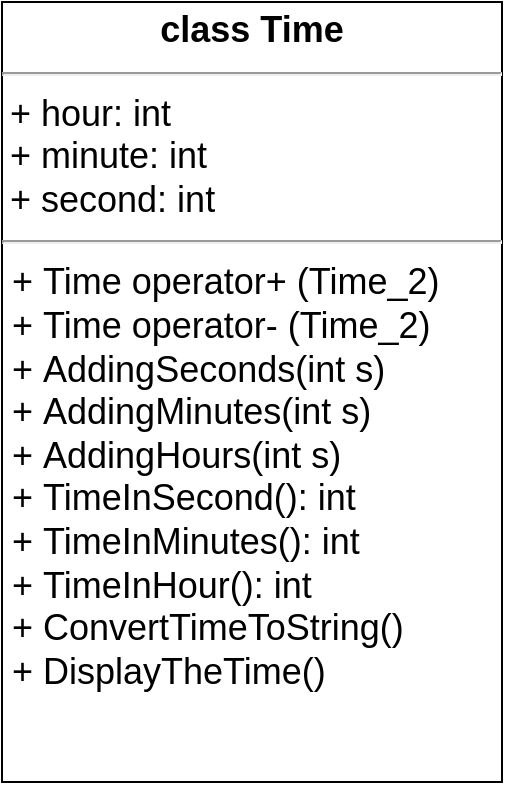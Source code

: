 <mxfile version="12.4.2" type="device" pages="1"><diagram name="Page-1" id="c4acf3e9-155e-7222-9cf6-157b1a14988f"><mxGraphModel dx="768" dy="455" grid="1" gridSize="10" guides="1" tooltips="1" connect="1" arrows="1" fold="1" page="1" pageScale="1" pageWidth="850" pageHeight="1100" background="#ffffff" math="0" shadow="0"><root><mxCell id="0"/><mxCell id="1" parent="0"/><mxCell id="va035t-1C89z9MJvP2gj-1" value="&lt;p style=&quot;margin: 4px 0px 0px; text-align: center; font-size: 18px;&quot;&gt;&lt;b style=&quot;font-size: 18px;&quot;&gt;class Time&lt;/b&gt;&lt;/p&gt;&lt;hr style=&quot;font-size: 18px;&quot;&gt;&lt;p style=&quot;margin: 0px 0px 0px 4px; font-size: 18px;&quot;&gt;+ hour: int&lt;/p&gt;&lt;p style=&quot;margin: 0px 0px 0px 4px; font-size: 18px;&quot;&gt;+ minute: int&lt;br style=&quot;font-size: 18px;&quot;&gt;&lt;/p&gt;&lt;p style=&quot;margin: 0px 0px 0px 4px; font-size: 18px;&quot;&gt;+ second: int&lt;br style=&quot;font-size: 18px;&quot;&gt;&lt;/p&gt;&lt;hr style=&quot;font-size: 18px;&quot;&gt;&lt;p style=&quot;margin: 0px 0px 0px 4px; font-size: 18px;&quot;&gt;&lt;/p&gt;&amp;nbsp;+&amp;nbsp;&lt;span style=&quot;font-size: 18px;&quot;&gt;Time operator+ (Time_2)&lt;/span&gt;&lt;br style=&quot;font-size: 18px;&quot;&gt;&amp;nbsp;+&amp;nbsp;&lt;span style=&quot;font-size: 18px;&quot;&gt;Time operator- (Time_2)&lt;/span&gt;&lt;br style=&quot;font-size: 18px;&quot;&gt;&amp;nbsp;+&amp;nbsp;&lt;span style=&quot;font-size: 18px;&quot;&gt;AddingSeconds(int s)&lt;/span&gt;&lt;br style=&quot;font-size: 18px;&quot;&gt;&amp;nbsp;+&amp;nbsp;&lt;span style=&quot;font-size: 18px;&quot;&gt;AddingMinutes(int s)&lt;/span&gt;&lt;br style=&quot;font-size: 18px;&quot;&gt;&amp;nbsp;+&amp;nbsp;&lt;span style=&quot;font-size: 18px;&quot;&gt;AddingHours(int s)&lt;/span&gt;&lt;br style=&quot;font-size: 18px;&quot;&gt;&amp;nbsp;+&amp;nbsp;&lt;span style=&quot;font-size: 18px;&quot;&gt;TimeInSecond()&lt;/span&gt;: int&lt;br style=&quot;font-size: 18px;&quot;&gt;&amp;nbsp;+&amp;nbsp;&lt;span style=&quot;font-size: 18px;&quot;&gt;TimeInMinutes()&lt;/span&gt;: int&lt;br style=&quot;font-size: 18px;&quot;&gt;&amp;nbsp;+&amp;nbsp;&lt;span style=&quot;font-size: 18px;&quot;&gt;TimeInHour()&lt;/span&gt;: int&lt;br style=&quot;font-size: 18px;&quot;&gt;&amp;nbsp;+&amp;nbsp;&lt;span style=&quot;font-size: 18px;&quot;&gt;ConvertTimeToString()&lt;/span&gt;&lt;br style=&quot;font-size: 18px;&quot;&gt;&amp;nbsp;+&amp;nbsp;&lt;span style=&quot;font-size: 18px;&quot;&gt;DisplayTheTime()&lt;/span&gt;" style="verticalAlign=top;align=left;overflow=fill;fontSize=18;fontFamily=Helvetica;html=1;" vertex="1" parent="1"><mxGeometry x="270" y="80" width="250" height="390" as="geometry"/></mxCell></root></mxGraphModel></diagram></mxfile>